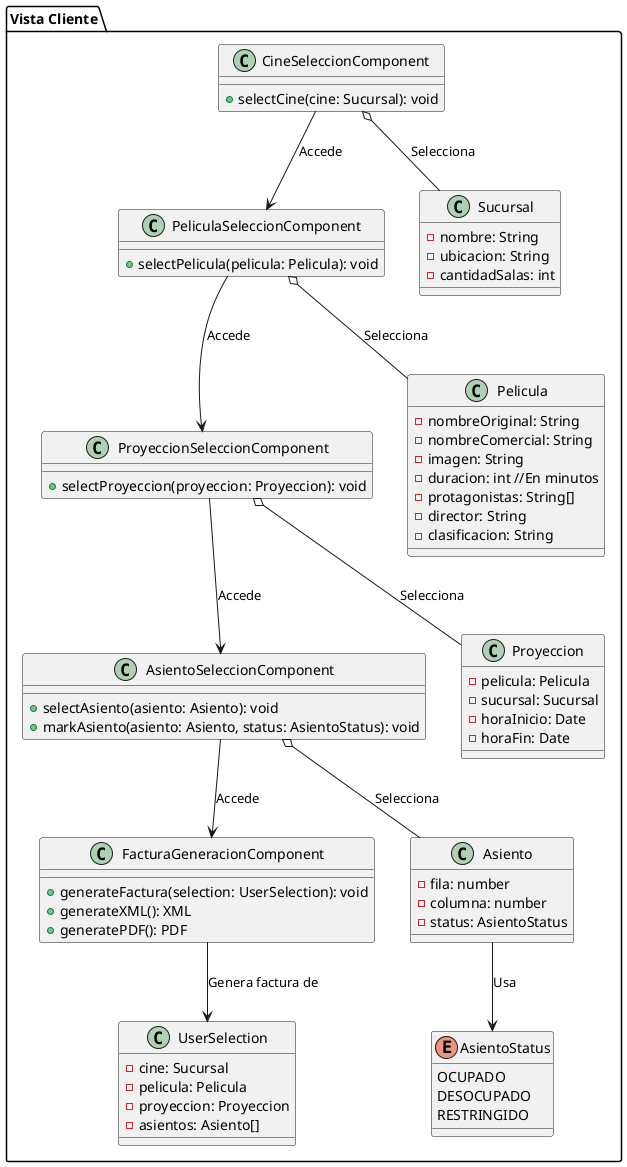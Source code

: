 @startuml

package "Vista Cliente" {

class CineSeleccionComponent {
+selectCine(cine: Sucursal): void
}

class PeliculaSeleccionComponent {
+selectPelicula(pelicula: Pelicula): void
}

class ProyeccionSeleccionComponent {
+selectProyeccion(proyeccion: Proyeccion): void
}

class AsientoSeleccionComponent {
+selectAsiento(asiento: Asiento): void
+markAsiento(asiento: Asiento, status: AsientoStatus): void
}

class FacturaGeneracionComponent {
+generateFactura(selection: UserSelection): void
+generateXML(): XML
+generatePDF(): PDF
}

class Sucursal {
-nombre: String
-ubicacion: String
-cantidadSalas: int

}

class Pelicula {
-nombreOriginal: String
-nombreComercial: String
-imagen: String
-duracion: int //En minutos
-protagonistas: String[]
-director: String
-clasificacion: String

}

class Proyeccion {
-pelicula: Pelicula
-sucursal: Sucursal
-horaInicio: Date
-horaFin: Date

}

class Asiento {
-fila: number
-columna: number
-status: AsientoStatus
}

class UserSelection {
-cine: Sucursal
-pelicula: Pelicula
-proyeccion: Proyeccion
-asientos: Asiento[]
}

enum AsientoStatus {
OCUPADO
DESOCUPADO
RESTRINGIDO
}

' Asociaciones
CineSeleccionComponent --> PeliculaSeleccionComponent : Accede
PeliculaSeleccionComponent --> ProyeccionSeleccionComponent : Accede
ProyeccionSeleccionComponent --> AsientoSeleccionComponent : Accede
AsientoSeleccionComponent --> FacturaGeneracionComponent : Accede

CineSeleccionComponent o-- Sucursal: Selecciona
PeliculaSeleccionComponent o-- Pelicula: Selecciona
ProyeccionSeleccionComponent o-- Proyeccion: Selecciona
AsientoSeleccionComponent o-- Asiento: Selecciona

FacturaGeneracionComponent --> UserSelection: Genera factura de
Asiento --> AsientoStatus: Usa

}

@enduml
